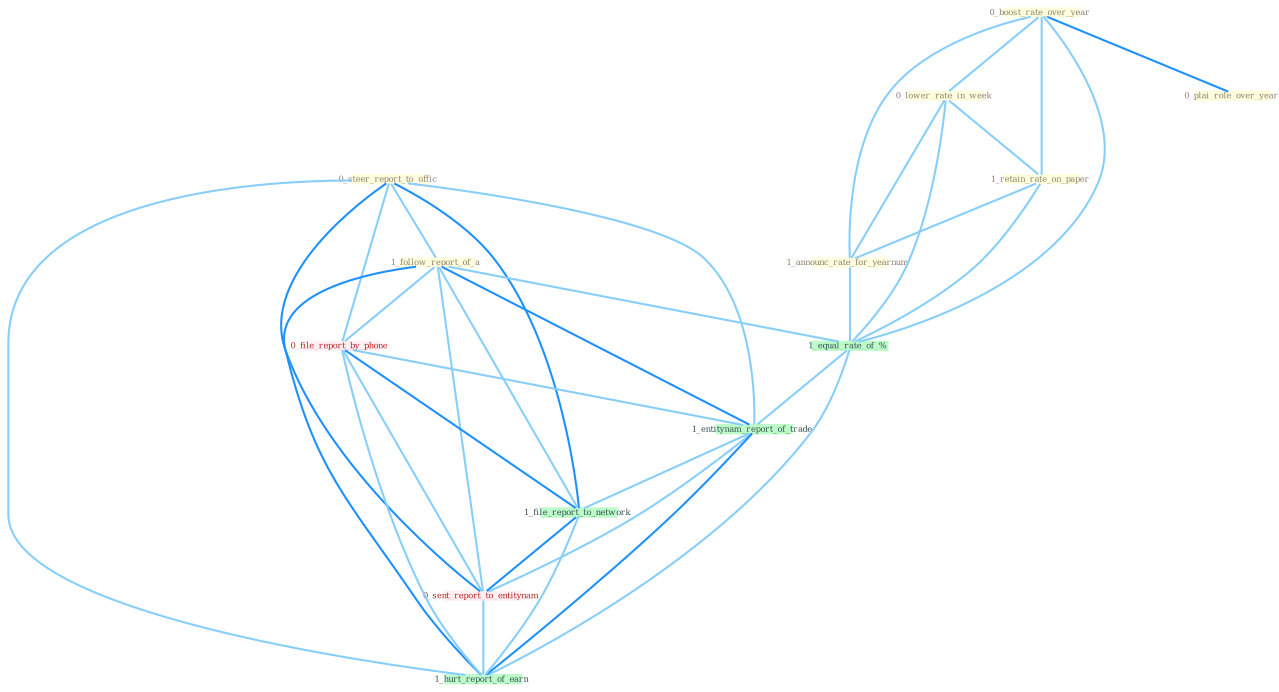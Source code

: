 Graph G{ 
    node
    [shape=polygon,style=filled,width=.5,height=.06,color="#BDFCC9",fixedsize=true,fontsize=4,
    fontcolor="#2f4f4f"];
    {node
    [color="#ffffe0", fontcolor="#8b7d6b"] "0_boost_rate_over_year " "0_lower_rate_in_week " "0_steer_report_to_offic " "1_retain_rate_on_paper " "1_follow_report_of_a " "1_announc_rate_for_yearnum " "0_plai_role_over_year "}
{node [color="#fff0f5", fontcolor="#b22222"] "0_file_report_by_phone " "0_sent_report_to_entitynam "}
edge [color="#B0E2FF"];

	"0_boost_rate_over_year " -- "0_lower_rate_in_week " [w="1", color="#87cefa" ];
	"0_boost_rate_over_year " -- "1_retain_rate_on_paper " [w="1", color="#87cefa" ];
	"0_boost_rate_over_year " -- "1_announc_rate_for_yearnum " [w="1", color="#87cefa" ];
	"0_boost_rate_over_year " -- "0_plai_role_over_year " [w="2", color="#1e90ff" , len=0.8];
	"0_boost_rate_over_year " -- "1_equal_rate_of_% " [w="1", color="#87cefa" ];
	"0_lower_rate_in_week " -- "1_retain_rate_on_paper " [w="1", color="#87cefa" ];
	"0_lower_rate_in_week " -- "1_announc_rate_for_yearnum " [w="1", color="#87cefa" ];
	"0_lower_rate_in_week " -- "1_equal_rate_of_% " [w="1", color="#87cefa" ];
	"0_steer_report_to_offic " -- "1_follow_report_of_a " [w="1", color="#87cefa" ];
	"0_steer_report_to_offic " -- "0_file_report_by_phone " [w="1", color="#87cefa" ];
	"0_steer_report_to_offic " -- "1_entitynam_report_of_trade " [w="1", color="#87cefa" ];
	"0_steer_report_to_offic " -- "1_file_report_to_network " [w="2", color="#1e90ff" , len=0.8];
	"0_steer_report_to_offic " -- "0_sent_report_to_entitynam " [w="2", color="#1e90ff" , len=0.8];
	"0_steer_report_to_offic " -- "1_hurt_report_of_earn " [w="1", color="#87cefa" ];
	"1_retain_rate_on_paper " -- "1_announc_rate_for_yearnum " [w="1", color="#87cefa" ];
	"1_retain_rate_on_paper " -- "1_equal_rate_of_% " [w="1", color="#87cefa" ];
	"1_follow_report_of_a " -- "0_file_report_by_phone " [w="1", color="#87cefa" ];
	"1_follow_report_of_a " -- "1_equal_rate_of_% " [w="1", color="#87cefa" ];
	"1_follow_report_of_a " -- "1_entitynam_report_of_trade " [w="2", color="#1e90ff" , len=0.8];
	"1_follow_report_of_a " -- "1_file_report_to_network " [w="1", color="#87cefa" ];
	"1_follow_report_of_a " -- "0_sent_report_to_entitynam " [w="1", color="#87cefa" ];
	"1_follow_report_of_a " -- "1_hurt_report_of_earn " [w="2", color="#1e90ff" , len=0.8];
	"1_announc_rate_for_yearnum " -- "1_equal_rate_of_% " [w="1", color="#87cefa" ];
	"0_file_report_by_phone " -- "1_entitynam_report_of_trade " [w="1", color="#87cefa" ];
	"0_file_report_by_phone " -- "1_file_report_to_network " [w="2", color="#1e90ff" , len=0.8];
	"0_file_report_by_phone " -- "0_sent_report_to_entitynam " [w="1", color="#87cefa" ];
	"0_file_report_by_phone " -- "1_hurt_report_of_earn " [w="1", color="#87cefa" ];
	"1_equal_rate_of_% " -- "1_entitynam_report_of_trade " [w="1", color="#87cefa" ];
	"1_equal_rate_of_% " -- "1_hurt_report_of_earn " [w="1", color="#87cefa" ];
	"1_entitynam_report_of_trade " -- "1_file_report_to_network " [w="1", color="#87cefa" ];
	"1_entitynam_report_of_trade " -- "0_sent_report_to_entitynam " [w="1", color="#87cefa" ];
	"1_entitynam_report_of_trade " -- "1_hurt_report_of_earn " [w="2", color="#1e90ff" , len=0.8];
	"1_file_report_to_network " -- "0_sent_report_to_entitynam " [w="2", color="#1e90ff" , len=0.8];
	"1_file_report_to_network " -- "1_hurt_report_of_earn " [w="1", color="#87cefa" ];
	"0_sent_report_to_entitynam " -- "1_hurt_report_of_earn " [w="1", color="#87cefa" ];
}